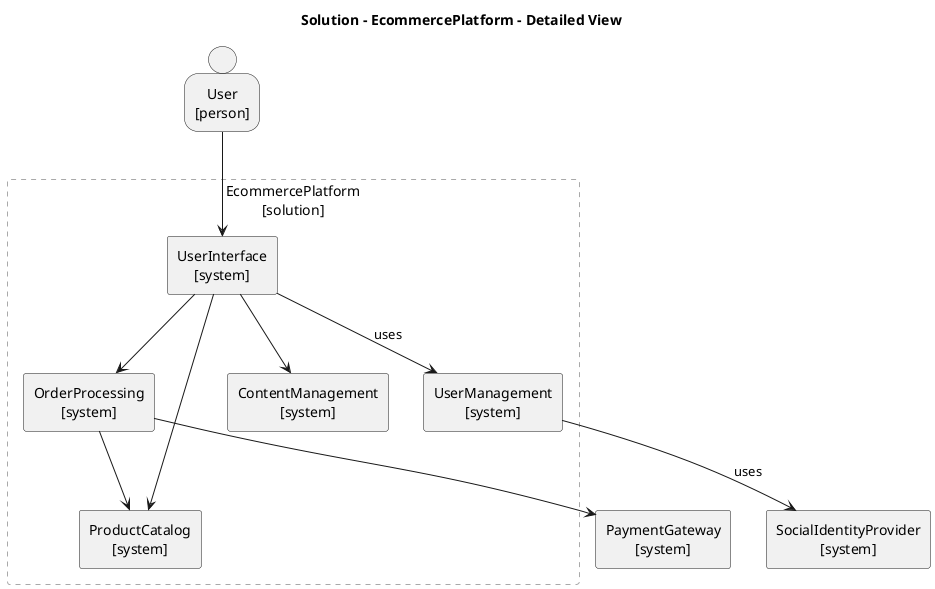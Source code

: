 @startuml EcommercePlatform_detailed
title Solution - EcommercePlatform - Detailed View
skinparam defaultTextAlignment center
skinparam defaultTextAlignment<<atomic>> center
skinparam wrapWidth 200
skinparam maxMessageSize 150
hide stereotype
<style>
.composite {
BackgroundColor: transparent
LineColor: darkgray
LineStyle: 5
FontStyle: normal
}
</style>
person User <<atomic>> <<person>> [
User
[person]
]
rectangle EcommercePlatform as "EcommercePlatform\n[solution]" <<composite>> {
rectangle EcommercePlatform.OrderProcessing <<system>> <<atomic>> [
OrderProcessing
[system]
]
rectangle EcommercePlatform.ProductCatalog <<system>> <<atomic>> [
ProductCatalog
[system]
]
rectangle EcommercePlatform.ContentManagement <<system>> <<atomic>> [
ContentManagement
[system]
]
rectangle EcommercePlatform.UserManagement <<system>> <<atomic>> [
UserManagement
[system]
]
rectangle EcommercePlatform.UserInterface <<system>> <<atomic>> [
UserInterface
[system]
]
}
rectangle PaymentGateway <<system>> <<atomic>> [
PaymentGateway
[system]
]
rectangle SocialIdentityProvider <<system>> <<atomic>> [
SocialIdentityProvider
[system]
]
EcommercePlatform.OrderProcessing --> EcommercePlatform.ProductCatalog
EcommercePlatform.UserInterface --> EcommercePlatform.ContentManagement
EcommercePlatform.OrderProcessing --> PaymentGateway
EcommercePlatform.UserInterface --> EcommercePlatform.UserManagement : uses
EcommercePlatform.UserInterface --> EcommercePlatform.OrderProcessing
User --> EcommercePlatform.UserInterface
EcommercePlatform.UserInterface --> EcommercePlatform.ProductCatalog
EcommercePlatform.UserManagement --> SocialIdentityProvider : uses
@enduml
